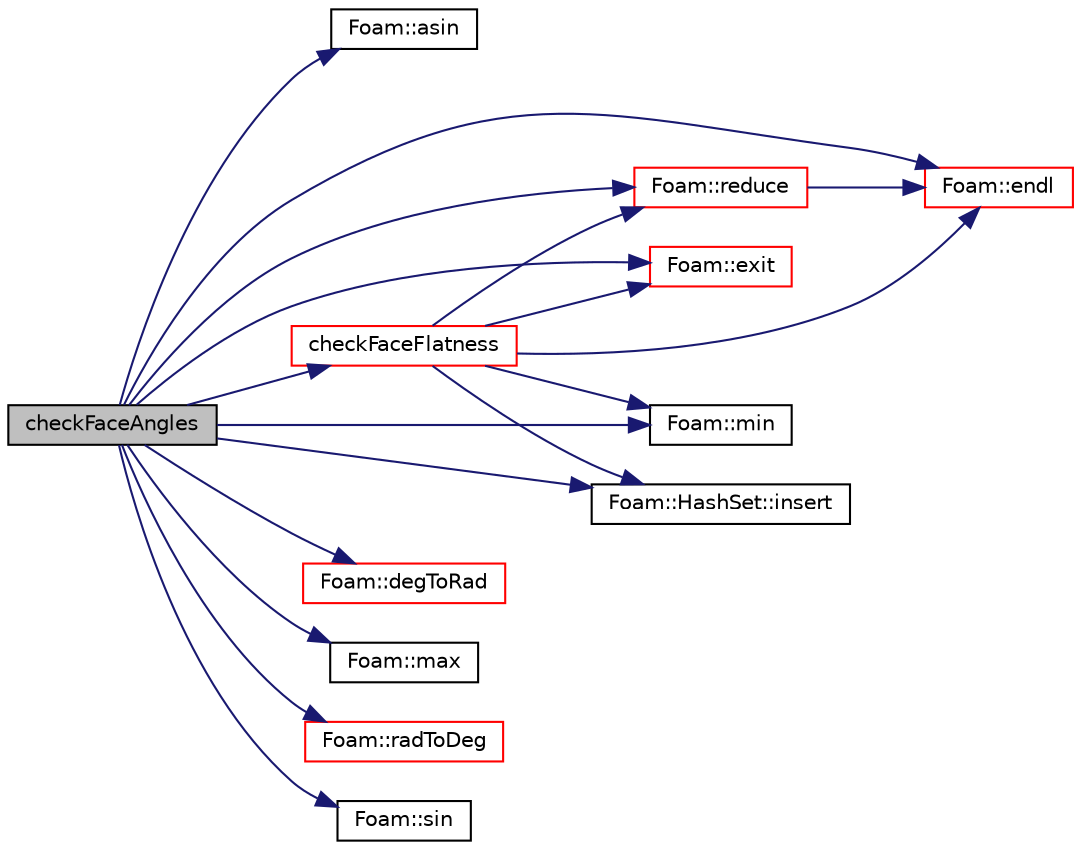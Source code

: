 digraph "checkFaceAngles"
{
  bgcolor="transparent";
  edge [fontname="Helvetica",fontsize="10",labelfontname="Helvetica",labelfontsize="10"];
  node [fontname="Helvetica",fontsize="10",shape=record];
  rankdir="LR";
  Node12058 [label="checkFaceAngles",height=0.2,width=0.4,color="black", fillcolor="grey75", style="filled", fontcolor="black"];
  Node12058 -> Node12059 [color="midnightblue",fontsize="10",style="solid",fontname="Helvetica"];
  Node12059 [label="Foam::asin",height=0.2,width=0.4,color="black",URL="$a21851.html#a0f833aaca51130190a5001a7e5392f8a"];
  Node12058 -> Node12060 [color="midnightblue",fontsize="10",style="solid",fontname="Helvetica"];
  Node12060 [label="checkFaceFlatness",height=0.2,width=0.4,color="red",URL="$a28685.html#acb0327bccd856c755e643a97e74ec1f7",tooltip="Check face warpage. "];
  Node12060 -> Node12061 [color="midnightblue",fontsize="10",style="solid",fontname="Helvetica"];
  Node12061 [label="Foam::endl",height=0.2,width=0.4,color="red",URL="$a21851.html#a2db8fe02a0d3909e9351bb4275b23ce4",tooltip="Add newline and flush stream. "];
  Node12060 -> Node12063 [color="midnightblue",fontsize="10",style="solid",fontname="Helvetica"];
  Node12063 [label="Foam::exit",height=0.2,width=0.4,color="red",URL="$a21851.html#a06ca7250d8e89caf05243ec094843642"];
  Node12060 -> Node12111 [color="midnightblue",fontsize="10",style="solid",fontname="Helvetica"];
  Node12111 [label="Foam::min",height=0.2,width=0.4,color="black",URL="$a21851.html#a253e112ad2d56d96230ff39ea7f442dc"];
  Node12060 -> Node12112 [color="midnightblue",fontsize="10",style="solid",fontname="Helvetica"];
  Node12112 [label="Foam::HashSet::insert",height=0.2,width=0.4,color="black",URL="$a26829.html#a49f0753d9652681fc3a81f59951a0ad7",tooltip="Insert a new entry. "];
  Node12060 -> Node12113 [color="midnightblue",fontsize="10",style="solid",fontname="Helvetica"];
  Node12113 [label="Foam::reduce",height=0.2,width=0.4,color="red",URL="$a21851.html#a7ffd6af4acc2eb9ba72ee296b5ecda23"];
  Node12113 -> Node12061 [color="midnightblue",fontsize="10",style="solid",fontname="Helvetica"];
  Node12058 -> Node12376 [color="midnightblue",fontsize="10",style="solid",fontname="Helvetica"];
  Node12376 [label="Foam::degToRad",height=0.2,width=0.4,color="red",URL="$a21851.html#af706f965be4d1457b0f1e7fade1c0118",tooltip="Conversion from degrees to radians. "];
  Node12058 -> Node12061 [color="midnightblue",fontsize="10",style="solid",fontname="Helvetica"];
  Node12058 -> Node12063 [color="midnightblue",fontsize="10",style="solid",fontname="Helvetica"];
  Node12058 -> Node12112 [color="midnightblue",fontsize="10",style="solid",fontname="Helvetica"];
  Node12058 -> Node12124 [color="midnightblue",fontsize="10",style="solid",fontname="Helvetica"];
  Node12124 [label="Foam::max",height=0.2,width=0.4,color="black",URL="$a21851.html#ac993e906cf2774ae77e666bc24e81733"];
  Node12058 -> Node12111 [color="midnightblue",fontsize="10",style="solid",fontname="Helvetica"];
  Node12058 -> Node12377 [color="midnightblue",fontsize="10",style="solid",fontname="Helvetica"];
  Node12377 [label="Foam::radToDeg",height=0.2,width=0.4,color="red",URL="$a21851.html#a43e249466ea923a1a1243c5f91fbd2d7",tooltip="Conversion from radians to degrees. "];
  Node12058 -> Node12113 [color="midnightblue",fontsize="10",style="solid",fontname="Helvetica"];
  Node12058 -> Node12378 [color="midnightblue",fontsize="10",style="solid",fontname="Helvetica"];
  Node12378 [label="Foam::sin",height=0.2,width=0.4,color="black",URL="$a21851.html#a4517d680df5510934705011b30dcefa6"];
}
